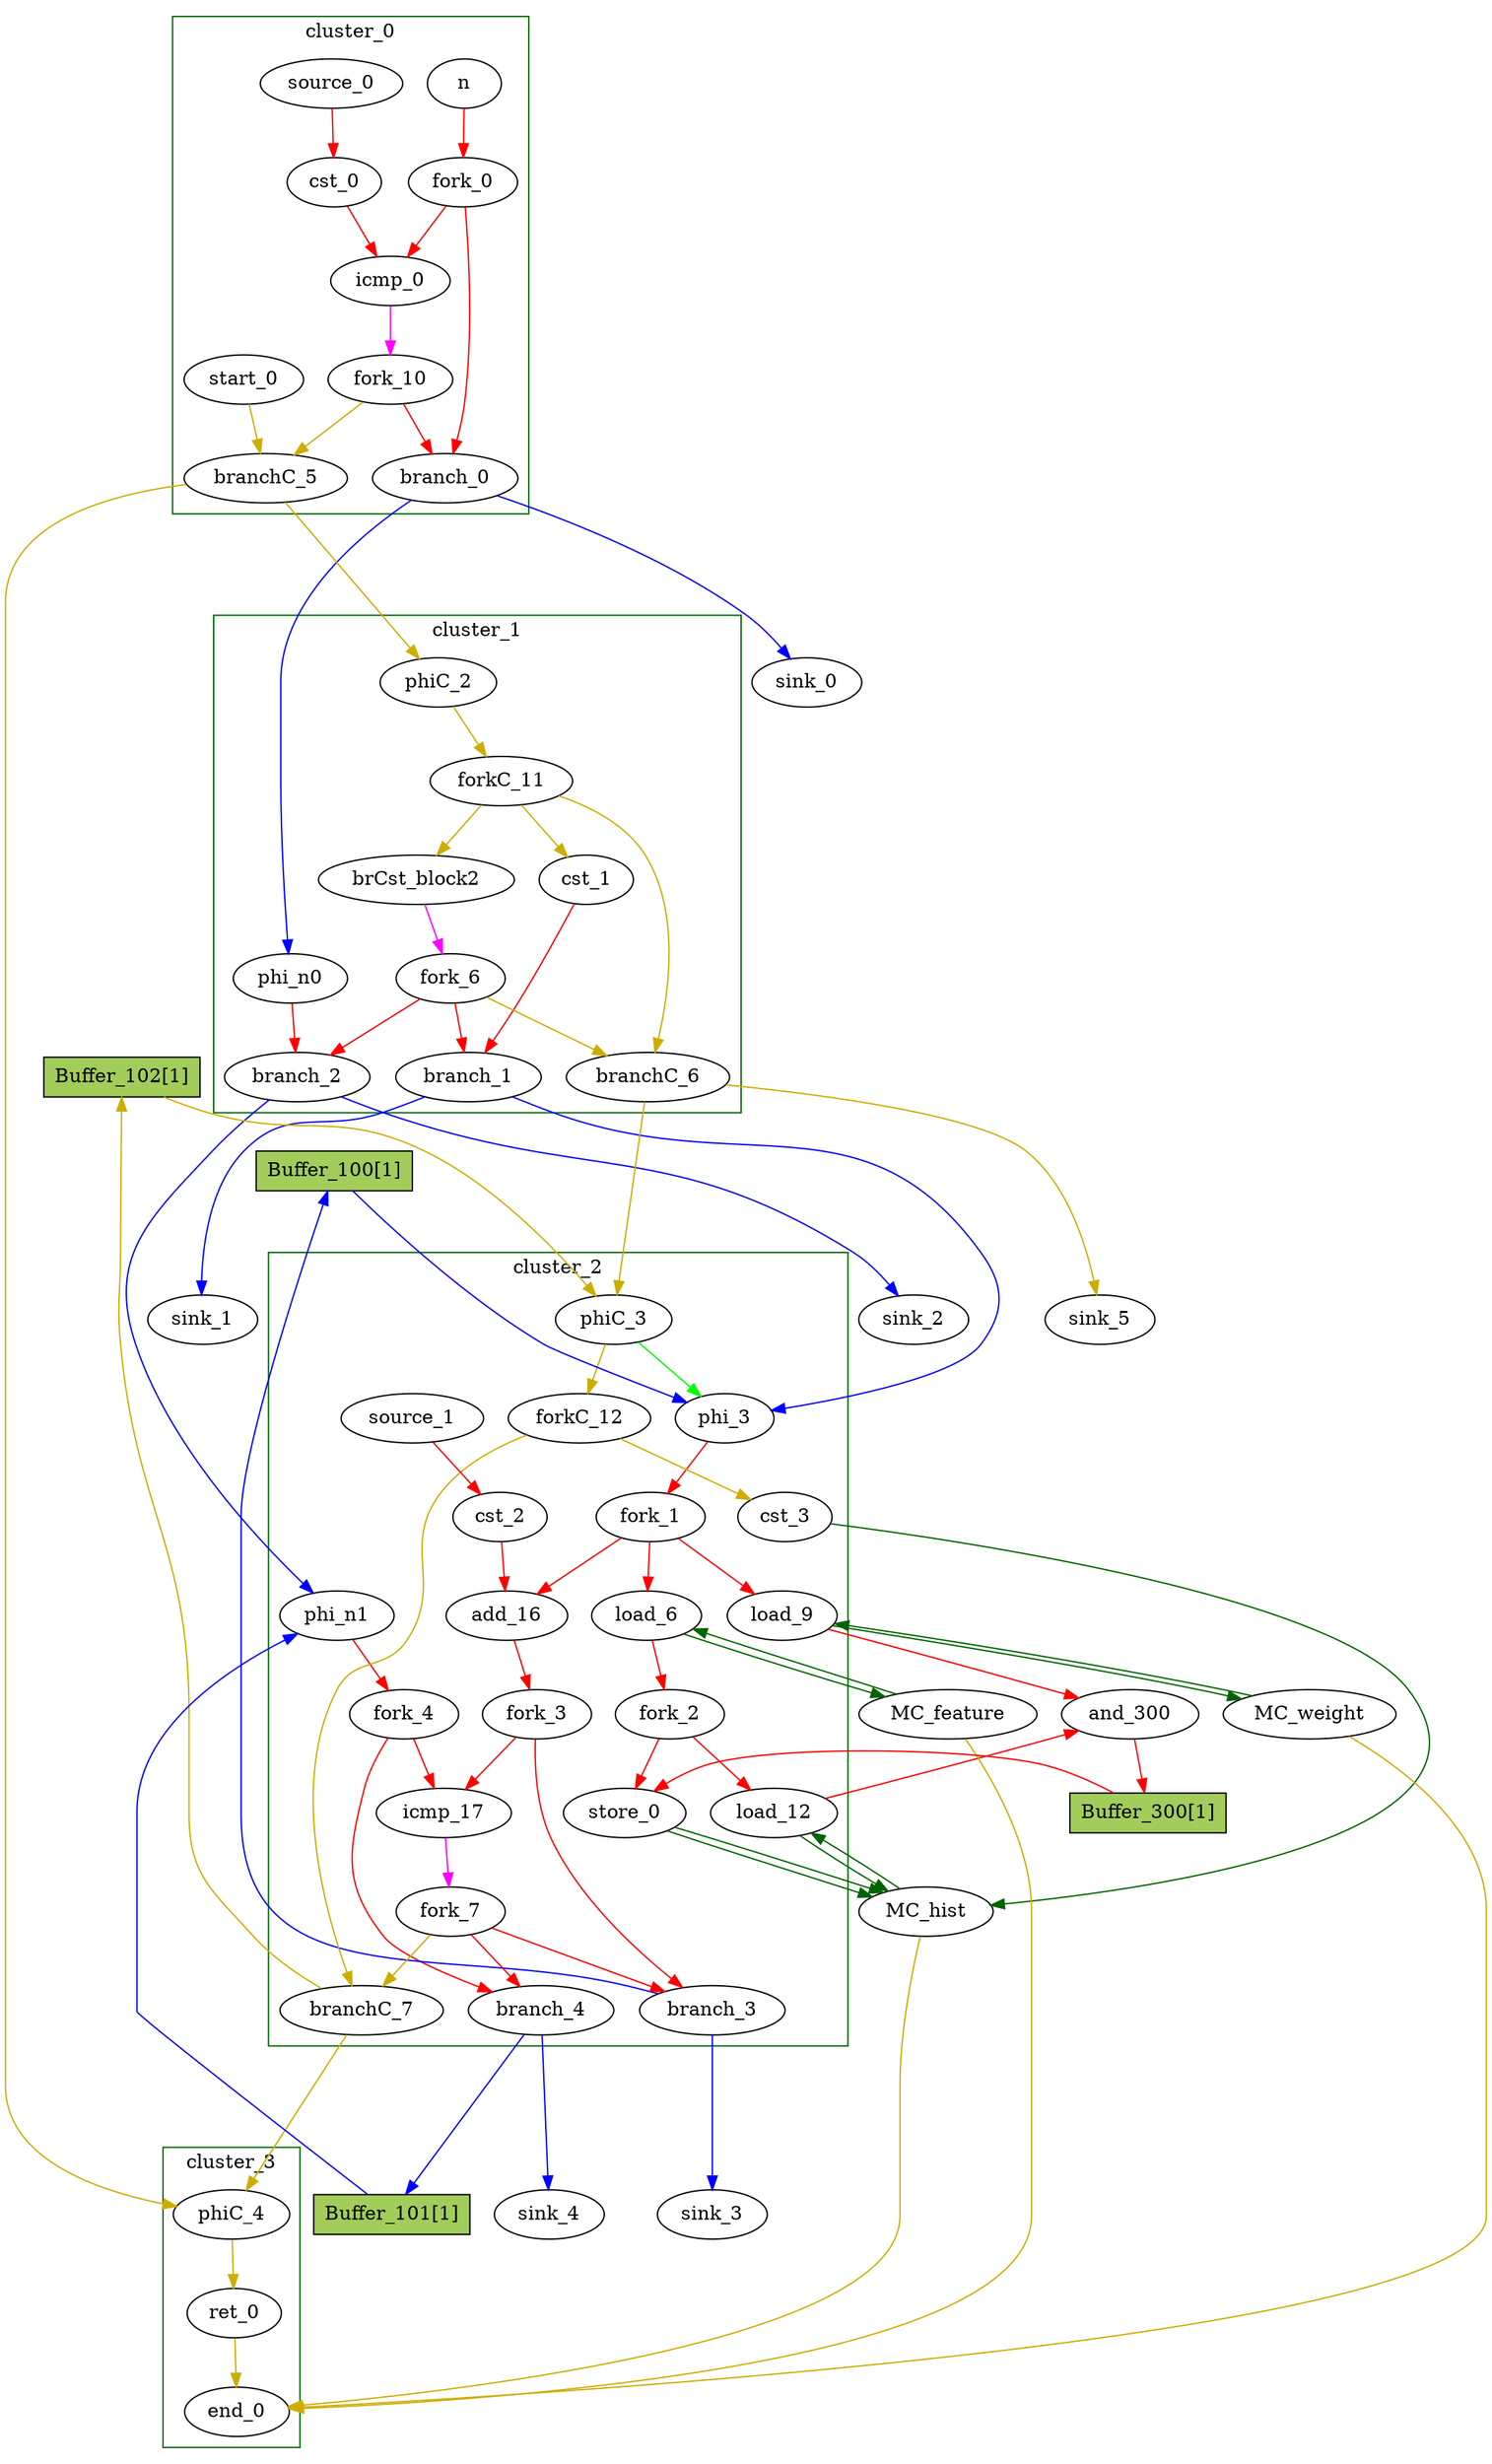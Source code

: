 Digraph G {
	splines=spline;
	subgraph cluster_cluster_2 {
	color = "darkgreen";
label = "cluster_2";
		"phi_3" [type="Mux", in="in1?:1 in2:31 in3:31 ", out="out1:31", bbID=3, delay=1.397];
		"load_6" [type="Operator", in="in1:32 in2:31 ", out="out1:32 out2:31 ", bbID=3, II=1, delay=1.412, latency=2, op="mc_load_op", portId=0];
		"load_9" [type="Operator", in="in1:32 in2:31 ", out="out1:32 out2:31 ", bbID=3, II=1, delay=1.412, latency=2, op="mc_load_op", portId=0];
		"load_12" [type="Operator", in="in1:32 in2:32 ", out="out1:32 out2:32 ", bbID=3, II=1, delay=1.412, latency=2, op="mc_load_op", portId=0];
		"store_0" [type="Operator", in="in1:32 in2:32 ", out="out1:32 out2:32 ", bbID=3, II=1, delay=0.672, latency=0, op="mc_store_op", portId=0];
		"cst_2" [type="Constant", in="in1:1", out="out1:1", bbID=3, value="0x00000001"];
		"add_16" [type="Operator", in="in1:31 in2:31 ", out="out1:31 ", bbID=3, II=1, delay=2.287, latency=0, op="add_op"];
		"icmp_17" [type="Operator", in="in1:32 in2:32 ", out="out1:1 ", bbID=3, II=1, delay=1.907, latency=0, op="icmp_slt_op"];
		"phi_n1" [type="Merge", in="in1:32 in2:32 ", out="out1:32", bbID=3, delay=1.397];
		"fork_1" [type="Fork", in="in1:31", out="out1:31 out2:31 out3:31 ", bbID=3];
		"fork_2" [type="Fork", in="in1:32", out="out1:32 out2:32 ", bbID=3];
		"fork_3" [type="Fork", in="in1:31", out="out1:31 out2:31 ", bbID=3];
		"fork_4" [type="Fork", in="in1:32", out="out1:32 out2:32 ", bbID=3];
		"branch_3" [type="Branch", in="in1:31 in2?:1", out="out1+:31 out2-:31", bbID=3];
		"branch_4" [type="Branch", in="in1:32 in2?:1", out="out1+:32 out2-:32", bbID=3];
		"fork_7" [type="Fork", in="in1:1", out="out1:1 out2:1 out3:1 ", bbID=3];
		"cst_3" [type="Constant", in="in1:1", out="out1:1", bbID=3, value="0x00000001"];
		"phiC_3" [type="CntrlMerge", in="in1:0 in2:0 ", out="out1:0 out2?:1", bbID=3, delay=0.0];
		"forkC_12" [type="Fork", in="in1:0", out="out1:0 out2:0 ", bbID=3];
		"branchC_7" [type="Branch", in="in1:0 in2?:1", out="out1+:0 out2-:0", bbID=3];
		"source_1" [type="Source", out="out1:1", bbID=3];
	}
	subgraph cluster_cluster_0 {
	color = "darkgreen";
label = "cluster_0";
		"n" [type="Entry", in="in1:32", out="out1:32", bbID=1];
		"cst_0" [type="Constant", in="in1:1", out="out1:1", bbID=1, value="0x00000000"];
		"icmp_0" [type="Operator", in="in1:32 in2:32 ", out="out1:1 ", bbID=1, II=1, delay=1.907, latency=0, op="icmp_sgt_op"];
		"fork_0" [type="Fork", in="in1:32", out="out1:32 out2:32 ", bbID=1];
		"branch_0" [type="Branch", in="in1:32 in2?:1", out="out1+:32 out2-:32", bbID=1];
		"start_0" [type="Entry", in="in1:0", out="out1:0", bbID=1, control="true"];
		"branchC_5" [type="Branch", in="in1:0 in2?:1", out="out1+:0 out2-:0", bbID=1];
		"fork_10" [type="Fork", in="in1:1", out="out1:1 out2:1 ", bbID=1];
		"source_0" [type="Source", out="out1:1", bbID=1];
	}
	subgraph cluster_cluster_3 {
	color = "darkgreen";
label = "cluster_3";
		"ret_0" [type="Operator", in="in1:0 ", out="out1:0 ", bbID=4, II=1, delay=0.0, latency=0, op="ret_op"];
		"end_0" [type="Exit", in="in1:0*e in2:0*e in3:0*e in4:0 ", out="out1:0", bbID=0];
		"phiC_4" [type="Merge", in="in1:0 in2:0 ", out="out1:0", bbID=4, delay=0.0];
	}
	subgraph cluster_cluster_1 {
	color = "darkgreen";
label = "cluster_1";
		"brCst_block2" [type="Constant", in="in1:1", out="out1:1", bbID=2, value="0x1"];
		"cst_1" [type="Constant", in="in1:1", out="out1:1", bbID=2, value="0x00000000"];
		"phi_n0" [type="Merge", in="in1:32 ", out="out1:32", bbID=2, delay=0.0];
		"branch_1" [type="Branch", in="in1:1 in2?:1", out="out1+:1 out2-:1", bbID=2];
		"branch_2" [type="Branch", in="in1:32 in2?:1", out="out1+:32 out2-:32", bbID=2];
		"fork_6" [type="Fork", in="in1:1", out="out1:1 out2:1 out3:1 ", bbID=2];
		"phiC_2" [type="Merge", in="in1:0 ", out="out1:0", bbID=2, delay=0.0];
		"forkC_11" [type="Fork", in="in1:0", out="out1:0 out2:0 out3:0 ", bbID=2];
		"branchC_6" [type="Branch", in="in1:0 in2?:1", out="out1+:0 out2-:0", bbID=2];
	}
		"MC_feature" [type="MC", in="in1:31*l0a ", out="out1:32*l0d out2:0*e ", bbID=0, bbcount=0, ldcount=1, memory="feature", stcount=0];
		"MC_weight" [type="MC", in="in1:31*l0a ", out="out1:32*l0d out2:0*e ", bbID=0, bbcount=0, ldcount=1, memory="weight", stcount=0];
		"MC_hist" [type="MC", in="in1:32*c0 in2:32*l0a in3:32*s0a in4:32*s0d ", out="out1:32*l0d out2:0*e ", bbID=0, bbcount=1, ldcount=1, memory="hist", stcount=1];
		"sink_0" [type="Sink", in="in1:32", bbID=0];
		"sink_1" [type="Sink", in="in1:1", bbID=0];
		"sink_2" [type="Sink", in="in1:32", bbID=0];
		"sink_3" [type="Sink", in="in1:31", bbID=0];
		"sink_4" [type="Sink", in="in1:32", bbID=0];
		"sink_5" [type="Sink", in="in1:0", bbID=0];
		"Buffer_100" [type="Buffer", in="in1:32", out="out1:32", bbID=3, fillcolor="darkolivegreen3", height=0.4, label="Buffer_100[1]", shape="box", slots=1, style="filled", transparent="false"];
		"Buffer_101" [type="Buffer", in="in1:32", out="out1:32", bbID=3, fillcolor="darkolivegreen3", height=0.4, label="Buffer_101[1]", shape="box", slots=1, style="filled", transparent="false"];
		"Buffer_102" [type="Buffer", in="in1:32", out="out1:32", bbID=3, fillcolor="darkolivegreen3", height=0.4, label="Buffer_102[1]", shape="box", slots=1, style="filled", transparent="false"];
		"and_300" [type="Operator", in="in1:32 in2:32 ", out="out1:32 ", bbID=3, II=1, delay=0.0, latency=10, op="and_op"];
		"Buffer_300" [type="Buffer", in="in1:32", out="out1:32", bbID=3, fillcolor="darkolivegreen3", height=0.4, label="Buffer_300[1]", shape="box", slots=1, style="filled", transparent="false"];
		"n" -> "fork_0" [color = "red", from = "out1", to = "in1"];
		"cst_0" -> "icmp_0" [color = "red", from = "out1", to = "in2"];
		"icmp_0" -> "fork_10" [color = "magenta", from = "out1", to = "in1"];
		"brCst_block2" -> "fork_6" [color = "magenta", from = "out1", to = "in1"];
		"cst_1" -> "branch_1" [color = "red", from = "out1", to = "in1"];
		"phi_3" -> "fork_1" [color = "red", from = "out1", to = "in1"];
		"load_6" -> "fork_2" [color = "red", from = "out1", to = "in1"];
		"load_6" -> "MC_feature" [color = "darkgreen", mem_address = "true", from = "out2", to = "in1"];
		"load_9" -> "MC_weight" [color = "darkgreen", mem_address = "true", from = "out2", to = "in1"];
		"load_9" -> "and_300" [color = "red", from = "out1", to = "in2"];
		"load_12" -> "MC_hist" [color = "darkgreen", mem_address = "true", from = "out2", to = "in2"];
		"load_12" -> "and_300" [color = "red", from = "out1", to = "in1"];
		"store_0" -> "MC_hist" [color = "darkgreen", mem_address = "true", from = "out2", to = "in3"];
		"store_0" -> "MC_hist" [color = "darkgreen", mem_address = "false", from = "out1", to = "in4"];
		"cst_2" -> "add_16" [color = "red", from = "out1", to = "in2"];
		"add_16" -> "fork_3" [color = "red", from = "out1", to = "in1"];
		"icmp_17" -> "fork_7" [color = "magenta", from = "out1", to = "in1"];
		"ret_0" -> "end_0" [color = "gold3", from = "out1", to = "in4"];
		"phi_n0" -> "branch_2" [color = "red", from = "out1", to = "in1"];
		"phi_n1" -> "fork_4" [color = "red", from = "out1", to = "in1"];
		"fork_0" -> "icmp_0" [color = "red", from = "out1", to = "in1"];
		"fork_0" -> "branch_0" [color = "red", from = "out2", to = "in1"];
		"fork_1" -> "load_6" [color = "red", from = "out2", to = "in2"];
		"fork_1" -> "load_9" [color = "red", from = "out3", to = "in2"];
		"fork_1" -> "add_16" [color = "red", from = "out1", to = "in1"];
		"fork_2" -> "load_12" [color = "red", from = "out1", to = "in2"];
		"fork_2" -> "store_0" [color = "red", from = "out2", to = "in2"];
		"fork_3" -> "icmp_17" [color = "red", from = "out1", to = "in1"];
		"fork_3" -> "branch_3" [color = "red", from = "out2", to = "in1"];
		"fork_4" -> "icmp_17" [color = "red", from = "out1", to = "in2"];
		"fork_4" -> "branch_4" [color = "red", from = "out2", to = "in1"];
		"branch_0" -> "phi_n0" [color = "blue", from = "out1", to = "in1", minlen = 3];
		"branch_0" -> "sink_0" [color = "blue", from = "out2", to = "in1", minlen = 3];
		"branch_1" -> "phi_3" [color = "blue", from = "out1", to = "in2", minlen = 3];
		"branch_1" -> "sink_1" [color = "blue", from = "out2", to = "in1", minlen = 3];
		"branch_2" -> "phi_n1" [color = "blue", from = "out1", to = "in1", minlen = 3];
		"branch_2" -> "sink_2" [color = "blue", from = "out2", to = "in1", minlen = 3];
		"fork_6" -> "branch_1" [color = "red", from = "out2", to = "in2"];
		"fork_6" -> "branch_2" [color = "red", from = "out1", to = "in2"];
		"fork_6" -> "branchC_6" [color = "gold3", from = "out3", to = "in2"];
		"branch_3" -> "sink_3" [color = "blue", from = "out2", to = "in1", minlen = 3];
		"branch_3" -> "Buffer_100" [color = "blue", from = "out1", to = "in1", minlen = 3];
		"branch_4" -> "sink_4" [color = "blue", from = "out2", to = "in1", minlen = 3];
		"branch_4" -> "Buffer_101" [color = "blue", from = "out1", to = "in1", minlen = 3];
		"fork_7" -> "branch_3" [color = "red", from = "out2", to = "in2"];
		"fork_7" -> "branch_4" [color = "red", from = "out1", to = "in2"];
		"fork_7" -> "branchC_7" [color = "gold3", from = "out3", to = "in2"];
		"MC_feature" -> "load_6" [color = "darkgreen", mem_address = "false", from = "out1", to = "in1"];
		"MC_feature" -> "end_0" [color = "gold3", from = "out2", to = "in1"];
		"MC_weight" -> "load_9" [color = "darkgreen", mem_address = "false", from = "out1", to = "in1"];
		"MC_weight" -> "end_0" [color = "gold3", from = "out2", to = "in2"];
		"MC_hist" -> "load_12" [color = "darkgreen", mem_address = "false", from = "out1", to = "in1"];
		"MC_hist" -> "end_0" [color = "gold3", from = "out2", to = "in3"];
		"cst_3" -> "MC_hist" [color = "darkgreen", from = "out1", to = "in1"];
		"start_0" -> "branchC_5" [color = "gold3", from = "out1", to = "in1"];
		"branchC_5" -> "phiC_2" [color = "gold3", from = "out1", to = "in1", minlen = 3];
		"branchC_5" -> "phiC_4" [color = "gold3", from = "out2", to = "in1", minlen = 3];
		"fork_10" -> "branch_0" [color = "red", from = "out1", to = "in2"];
		"fork_10" -> "branchC_5" [color = "gold3", from = "out2", to = "in2"];
		"phiC_2" -> "forkC_11" [color = "gold3", from = "out1", to = "in1"];
		"forkC_11" -> "brCst_block2" [color = "gold3", from = "out3", to = "in1"];
		"forkC_11" -> "cst_1" [color = "gold3", from = "out1", to = "in1"];
		"forkC_11" -> "branchC_6" [color = "gold3", from = "out2", to = "in1"];
		"branchC_6" -> "phiC_3" [color = "gold3", from = "out1", to = "in1", minlen = 3];
		"branchC_6" -> "sink_5" [color = "gold3", from = "out2", to = "in1", minlen = 3];
		"phiC_3" -> "phi_3" [color = "green", from = "out2", to = "in1"];
		"phiC_3" -> "forkC_12" [color = "gold3", from = "out1", to = "in1"];
		"forkC_12" -> "cst_3" [color = "gold3", from = "out1", to = "in1"];
		"forkC_12" -> "branchC_7" [color = "gold3", from = "out2", to = "in1"];
		"branchC_7" -> "phiC_4" [color = "gold3", from = "out2", to = "in2", minlen = 3];
		"branchC_7" -> "Buffer_102" [color = "gold3", from = "out1", to = "in1", minlen = 3];
		"phiC_4" -> "ret_0" [color = "gold3", from = "out1", to = "in1"];
		"source_0" -> "cst_0" [color = "red", from = "out1", to = "in1"];
		"source_1" -> "cst_2" [color = "red", from = "out1", to = "in1"];
		"Buffer_100" -> "phi_3" [color = "blue", from = "out1", to = "in3", minlen = 3];
		"Buffer_101" -> "phi_n1" [color = "blue", from = "out1", to = "in2", minlen = 3];
		"Buffer_102" -> "phiC_3" [color = "gold3", from = "out1", to = "in2", minlen = 3];
		"and_300" -> "Buffer_300" [color = "red", from = "out1", to = "in1"];
		"Buffer_300" -> "store_0" [color = "red", from = "out1", to = "in1"];
}
